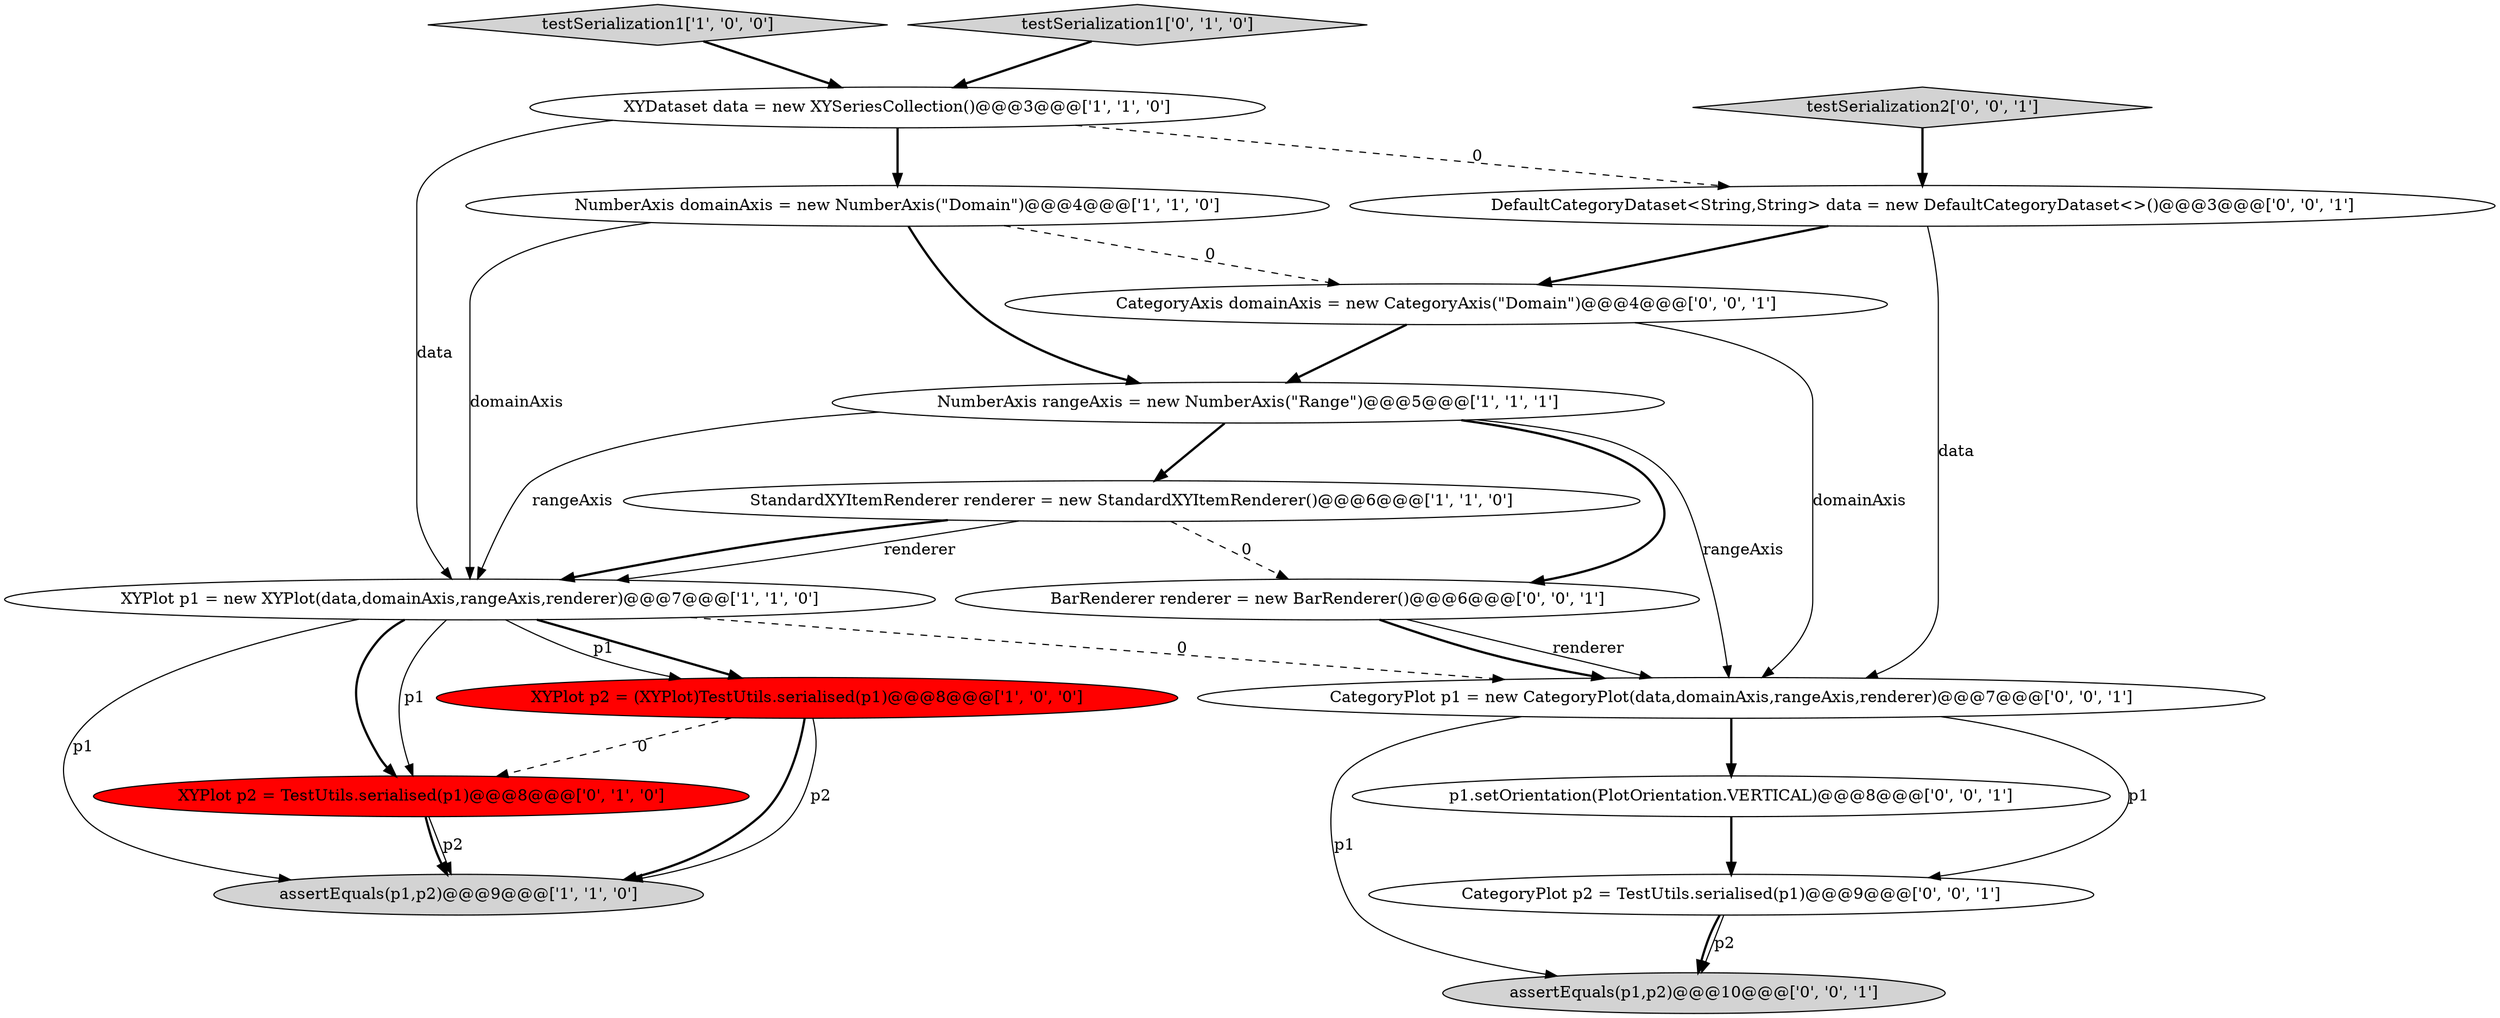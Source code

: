digraph {
4 [style = filled, label = "StandardXYItemRenderer renderer = new StandardXYItemRenderer()@@@6@@@['1', '1', '0']", fillcolor = white, shape = ellipse image = "AAA0AAABBB1BBB"];
16 [style = filled, label = "assertEquals(p1,p2)@@@10@@@['0', '0', '1']", fillcolor = lightgray, shape = ellipse image = "AAA0AAABBB3BBB"];
12 [style = filled, label = "CategoryAxis domainAxis = new CategoryAxis(\"Domain\")@@@4@@@['0', '0', '1']", fillcolor = white, shape = ellipse image = "AAA0AAABBB3BBB"];
13 [style = filled, label = "BarRenderer renderer = new BarRenderer()@@@6@@@['0', '0', '1']", fillcolor = white, shape = ellipse image = "AAA0AAABBB3BBB"];
11 [style = filled, label = "p1.setOrientation(PlotOrientation.VERTICAL)@@@8@@@['0', '0', '1']", fillcolor = white, shape = ellipse image = "AAA0AAABBB3BBB"];
2 [style = filled, label = "testSerialization1['1', '0', '0']", fillcolor = lightgray, shape = diamond image = "AAA0AAABBB1BBB"];
0 [style = filled, label = "XYDataset data = new XYSeriesCollection()@@@3@@@['1', '1', '0']", fillcolor = white, shape = ellipse image = "AAA0AAABBB1BBB"];
6 [style = filled, label = "NumberAxis rangeAxis = new NumberAxis(\"Range\")@@@5@@@['1', '1', '1']", fillcolor = white, shape = ellipse image = "AAA0AAABBB1BBB"];
8 [style = filled, label = "testSerialization1['0', '1', '0']", fillcolor = lightgray, shape = diamond image = "AAA0AAABBB2BBB"];
5 [style = filled, label = "assertEquals(p1,p2)@@@9@@@['1', '1', '0']", fillcolor = lightgray, shape = ellipse image = "AAA0AAABBB1BBB"];
9 [style = filled, label = "XYPlot p2 = TestUtils.serialised(p1)@@@8@@@['0', '1', '0']", fillcolor = red, shape = ellipse image = "AAA1AAABBB2BBB"];
10 [style = filled, label = "testSerialization2['0', '0', '1']", fillcolor = lightgray, shape = diamond image = "AAA0AAABBB3BBB"];
17 [style = filled, label = "DefaultCategoryDataset<String,String> data = new DefaultCategoryDataset<>()@@@3@@@['0', '0', '1']", fillcolor = white, shape = ellipse image = "AAA0AAABBB3BBB"];
7 [style = filled, label = "NumberAxis domainAxis = new NumberAxis(\"Domain\")@@@4@@@['1', '1', '0']", fillcolor = white, shape = ellipse image = "AAA0AAABBB1BBB"];
1 [style = filled, label = "XYPlot p1 = new XYPlot(data,domainAxis,rangeAxis,renderer)@@@7@@@['1', '1', '0']", fillcolor = white, shape = ellipse image = "AAA0AAABBB1BBB"];
15 [style = filled, label = "CategoryPlot p2 = TestUtils.serialised(p1)@@@9@@@['0', '0', '1']", fillcolor = white, shape = ellipse image = "AAA0AAABBB3BBB"];
3 [style = filled, label = "XYPlot p2 = (XYPlot)TestUtils.serialised(p1)@@@8@@@['1', '0', '0']", fillcolor = red, shape = ellipse image = "AAA1AAABBB1BBB"];
14 [style = filled, label = "CategoryPlot p1 = new CategoryPlot(data,domainAxis,rangeAxis,renderer)@@@7@@@['0', '0', '1']", fillcolor = white, shape = ellipse image = "AAA0AAABBB3BBB"];
15->16 [style = solid, label="p2"];
1->14 [style = dashed, label="0"];
1->3 [style = bold, label=""];
6->1 [style = solid, label="rangeAxis"];
10->17 [style = bold, label=""];
7->1 [style = solid, label="domainAxis"];
13->14 [style = solid, label="renderer"];
15->16 [style = bold, label=""];
12->6 [style = bold, label=""];
9->5 [style = solid, label="p2"];
0->17 [style = dashed, label="0"];
6->14 [style = solid, label="rangeAxis"];
1->3 [style = solid, label="p1"];
11->15 [style = bold, label=""];
1->9 [style = bold, label=""];
14->16 [style = solid, label="p1"];
0->7 [style = bold, label=""];
8->0 [style = bold, label=""];
6->4 [style = bold, label=""];
3->5 [style = bold, label=""];
2->0 [style = bold, label=""];
17->12 [style = bold, label=""];
0->1 [style = solid, label="data"];
4->1 [style = solid, label="renderer"];
3->9 [style = dashed, label="0"];
6->13 [style = bold, label=""];
7->6 [style = bold, label=""];
17->14 [style = solid, label="data"];
14->15 [style = solid, label="p1"];
9->5 [style = bold, label=""];
7->12 [style = dashed, label="0"];
4->1 [style = bold, label=""];
1->5 [style = solid, label="p1"];
4->13 [style = dashed, label="0"];
1->9 [style = solid, label="p1"];
14->11 [style = bold, label=""];
13->14 [style = bold, label=""];
12->14 [style = solid, label="domainAxis"];
3->5 [style = solid, label="p2"];
}
